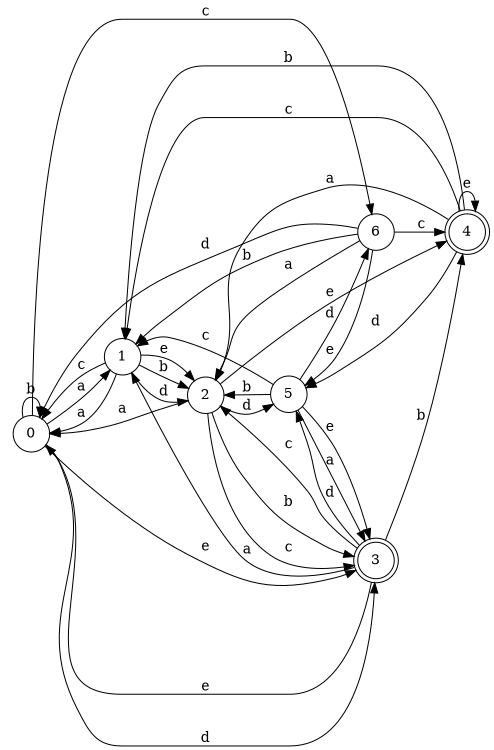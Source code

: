digraph n6_3 {
__start0 [label="" shape="none"];

rankdir=LR;
size="8,5";

s0 [style="filled", color="black", fillcolor="white" shape="circle", label="0"];
s1 [style="filled", color="black", fillcolor="white" shape="circle", label="1"];
s2 [style="filled", color="black", fillcolor="white" shape="circle", label="2"];
s3 [style="rounded,filled", color="black", fillcolor="white" shape="doublecircle", label="3"];
s4 [style="rounded,filled", color="black", fillcolor="white" shape="doublecircle", label="4"];
s5 [style="filled", color="black", fillcolor="white" shape="circle", label="5"];
s6 [style="filled", color="black", fillcolor="white" shape="circle", label="6"];
s0 -> s1 [label="a"];
s0 -> s0 [label="b"];
s0 -> s6 [label="c"];
s0 -> s3 [label="d"];
s0 -> s3 [label="e"];
s1 -> s0 [label="a"];
s1 -> s2 [label="b"];
s1 -> s0 [label="c"];
s1 -> s2 [label="d"];
s1 -> s2 [label="e"];
s2 -> s0 [label="a"];
s2 -> s3 [label="b"];
s2 -> s3 [label="c"];
s2 -> s5 [label="d"];
s2 -> s4 [label="e"];
s3 -> s1 [label="a"];
s3 -> s4 [label="b"];
s3 -> s2 [label="c"];
s3 -> s5 [label="d"];
s3 -> s0 [label="e"];
s4 -> s2 [label="a"];
s4 -> s1 [label="b"];
s4 -> s1 [label="c"];
s4 -> s5 [label="d"];
s4 -> s4 [label="e"];
s5 -> s3 [label="a"];
s5 -> s2 [label="b"];
s5 -> s1 [label="c"];
s5 -> s6 [label="d"];
s5 -> s3 [label="e"];
s6 -> s2 [label="a"];
s6 -> s1 [label="b"];
s6 -> s4 [label="c"];
s6 -> s0 [label="d"];
s6 -> s5 [label="e"];

}